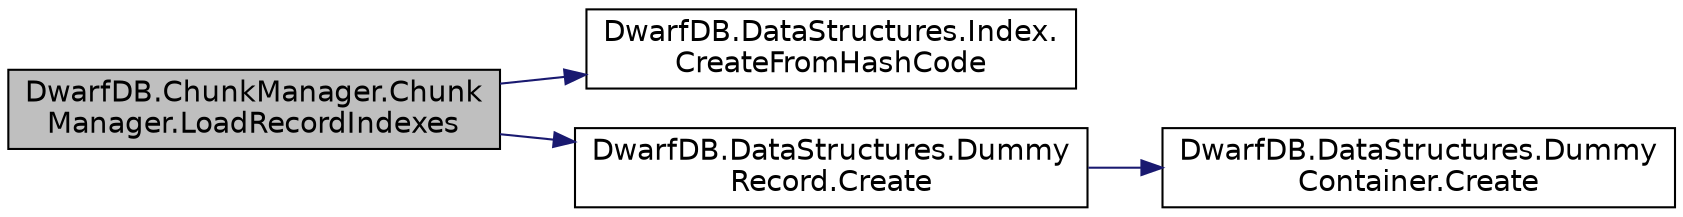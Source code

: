 digraph "DwarfDB.ChunkManager.ChunkManager.LoadRecordIndexes"
{
  edge [fontname="Helvetica",fontsize="14",labelfontname="Helvetica",labelfontsize="14"];
  node [fontname="Helvetica",fontsize="14",shape=record];
  rankdir="LR";
  Node1 [label="DwarfDB.ChunkManager.Chunk\lManager.LoadRecordIndexes",height=0.2,width=0.4,color="black", fillcolor="grey75", style="filled", fontcolor="black"];
  Node1 -> Node2 [color="midnightblue",fontsize="14",style="solid",fontname="Helvetica"];
  Node2 [label="DwarfDB.DataStructures.Index.\lCreateFromHashCode",height=0.2,width=0.4,color="black", fillcolor="white", style="filled",URL="$db/d3d/class_dwarf_d_b_1_1_data_structures_1_1_index.html#affa4776e5dd06a160e8a874b0f64d769",tooltip="Creating an index from hashcode "];
  Node1 -> Node3 [color="midnightblue",fontsize="14",style="solid",fontname="Helvetica"];
  Node3 [label="DwarfDB.DataStructures.Dummy\lRecord.Create",height=0.2,width=0.4,color="black", fillcolor="white", style="filled",URL="$d2/d00/class_dwarf_d_b_1_1_data_structures_1_1_dummy_record.html#a01a4c3f66e58fc16d34ec4d0acb3ccdb"];
  Node3 -> Node4 [color="midnightblue",fontsize="14",style="solid",fontname="Helvetica"];
  Node4 [label="DwarfDB.DataStructures.Dummy\lContainer.Create",height=0.2,width=0.4,color="black", fillcolor="white", style="filled",URL="$d1/de3/class_dwarf_d_b_1_1_data_structures_1_1_dummy_container.html#a8e10823365ba560de649d11f5b851cc7"];
}
